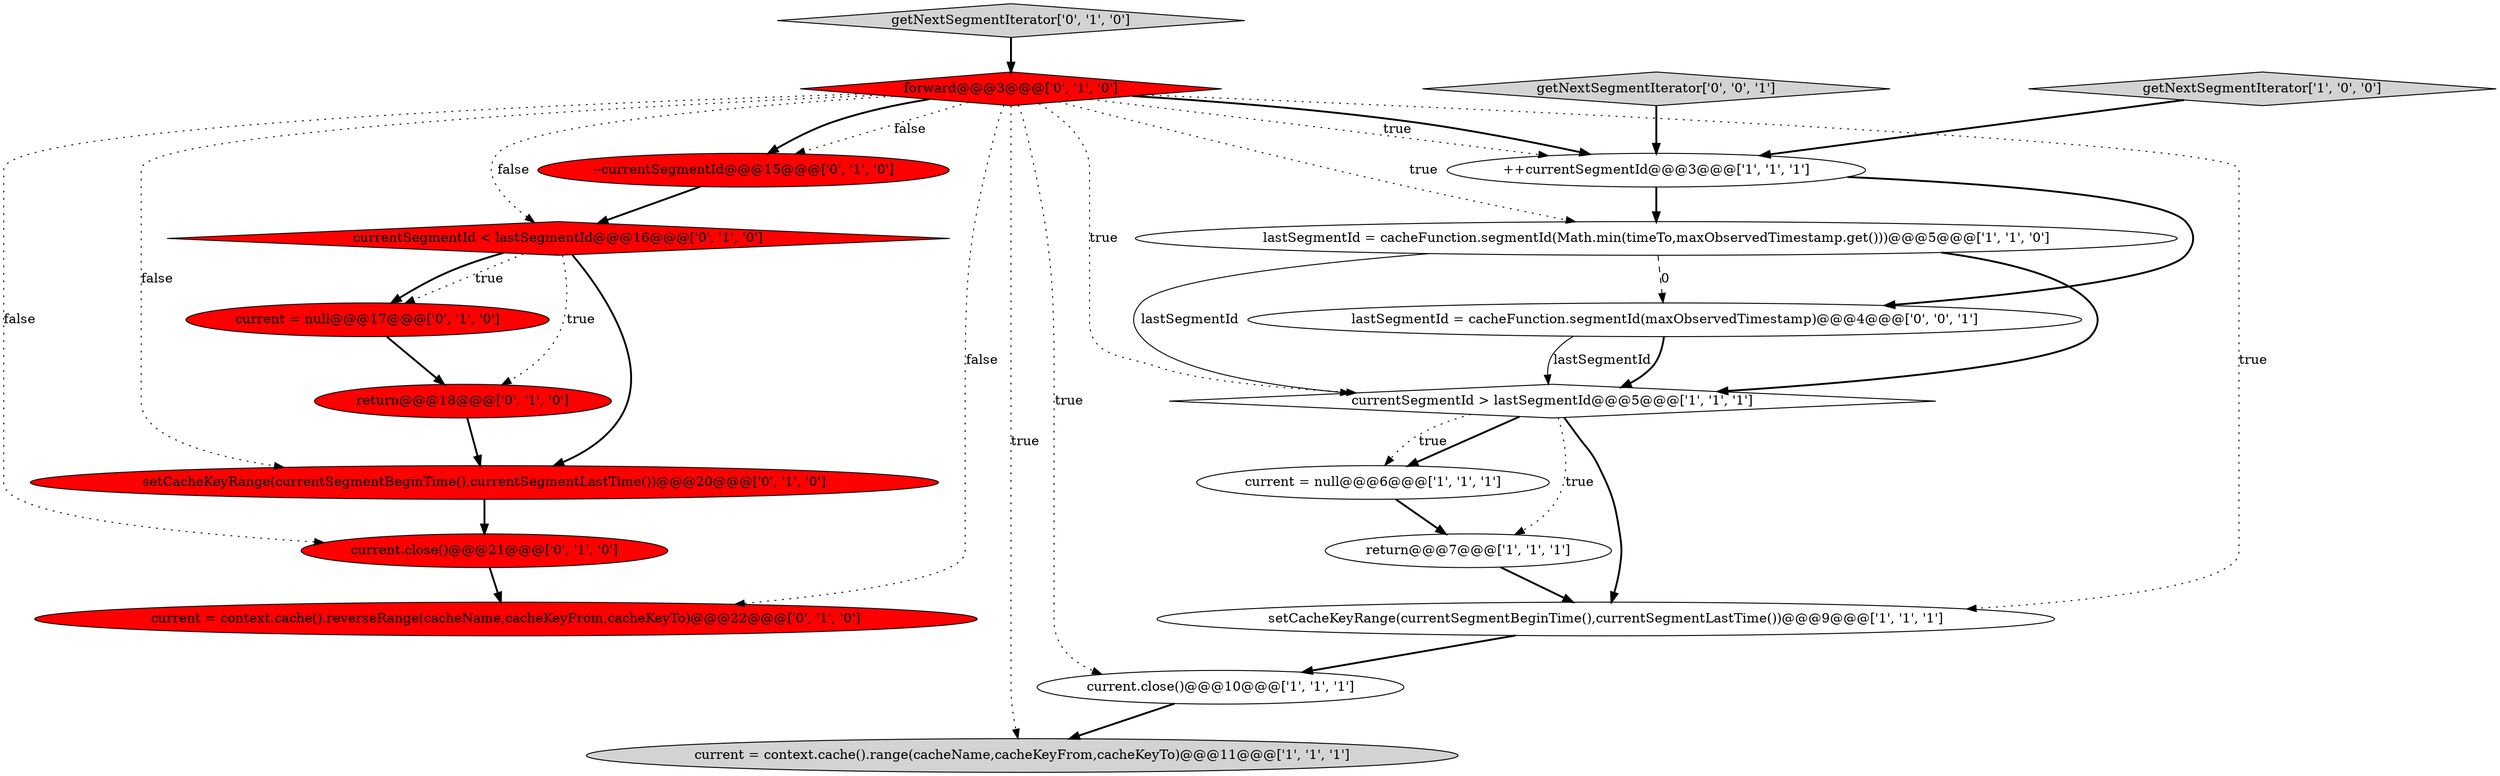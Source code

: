 digraph {
14 [style = filled, label = "current = null@@@17@@@['0', '1', '0']", fillcolor = red, shape = ellipse image = "AAA1AAABBB2BBB"];
2 [style = filled, label = "setCacheKeyRange(currentSegmentBeginTime(),currentSegmentLastTime())@@@9@@@['1', '1', '1']", fillcolor = white, shape = ellipse image = "AAA0AAABBB1BBB"];
18 [style = filled, label = "lastSegmentId = cacheFunction.segmentId(maxObservedTimestamp)@@@4@@@['0', '0', '1']", fillcolor = white, shape = ellipse image = "AAA0AAABBB3BBB"];
12 [style = filled, label = "setCacheKeyRange(currentSegmentBeginTime(),currentSegmentLastTime())@@@20@@@['0', '1', '0']", fillcolor = red, shape = ellipse image = "AAA1AAABBB2BBB"];
3 [style = filled, label = "current = null@@@6@@@['1', '1', '1']", fillcolor = white, shape = ellipse image = "AAA0AAABBB1BBB"];
8 [style = filled, label = "currentSegmentId > lastSegmentId@@@5@@@['1', '1', '1']", fillcolor = white, shape = diamond image = "AAA0AAABBB1BBB"];
7 [style = filled, label = "current = context.cache().range(cacheName,cacheKeyFrom,cacheKeyTo)@@@11@@@['1', '1', '1']", fillcolor = lightgray, shape = ellipse image = "AAA0AAABBB1BBB"];
10 [style = filled, label = "return@@@18@@@['0', '1', '0']", fillcolor = red, shape = ellipse image = "AAA1AAABBB2BBB"];
4 [style = filled, label = "return@@@7@@@['1', '1', '1']", fillcolor = white, shape = ellipse image = "AAA0AAABBB1BBB"];
15 [style = filled, label = "getNextSegmentIterator['0', '1', '0']", fillcolor = lightgray, shape = diamond image = "AAA0AAABBB2BBB"];
11 [style = filled, label = "--currentSegmentId@@@15@@@['0', '1', '0']", fillcolor = red, shape = ellipse image = "AAA1AAABBB2BBB"];
9 [style = filled, label = "forward@@@3@@@['0', '1', '0']", fillcolor = red, shape = diamond image = "AAA1AAABBB2BBB"];
13 [style = filled, label = "current.close()@@@21@@@['0', '1', '0']", fillcolor = red, shape = ellipse image = "AAA1AAABBB2BBB"];
19 [style = filled, label = "getNextSegmentIterator['0', '0', '1']", fillcolor = lightgray, shape = diamond image = "AAA0AAABBB3BBB"];
17 [style = filled, label = "current = context.cache().reverseRange(cacheName,cacheKeyFrom,cacheKeyTo)@@@22@@@['0', '1', '0']", fillcolor = red, shape = ellipse image = "AAA1AAABBB2BBB"];
16 [style = filled, label = "currentSegmentId < lastSegmentId@@@16@@@['0', '1', '0']", fillcolor = red, shape = diamond image = "AAA1AAABBB2BBB"];
0 [style = filled, label = "++currentSegmentId@@@3@@@['1', '1', '1']", fillcolor = white, shape = ellipse image = "AAA0AAABBB1BBB"];
5 [style = filled, label = "current.close()@@@10@@@['1', '1', '1']", fillcolor = white, shape = ellipse image = "AAA0AAABBB1BBB"];
6 [style = filled, label = "getNextSegmentIterator['1', '0', '0']", fillcolor = lightgray, shape = diamond image = "AAA0AAABBB1BBB"];
1 [style = filled, label = "lastSegmentId = cacheFunction.segmentId(Math.min(timeTo,maxObservedTimestamp.get()))@@@5@@@['1', '1', '0']", fillcolor = white, shape = ellipse image = "AAA0AAABBB1BBB"];
11->16 [style = bold, label=""];
9->0 [style = dotted, label="true"];
1->8 [style = bold, label=""];
9->0 [style = bold, label=""];
9->11 [style = bold, label=""];
8->3 [style = bold, label=""];
9->17 [style = dotted, label="false"];
14->10 [style = bold, label=""];
6->0 [style = bold, label=""];
1->18 [style = dashed, label="0"];
4->2 [style = bold, label=""];
9->13 [style = dotted, label="false"];
9->16 [style = dotted, label="false"];
3->4 [style = bold, label=""];
16->10 [style = dotted, label="true"];
8->4 [style = dotted, label="true"];
8->3 [style = dotted, label="true"];
9->11 [style = dotted, label="false"];
9->12 [style = dotted, label="false"];
19->0 [style = bold, label=""];
9->8 [style = dotted, label="true"];
12->13 [style = bold, label=""];
13->17 [style = bold, label=""];
8->2 [style = bold, label=""];
10->12 [style = bold, label=""];
15->9 [style = bold, label=""];
0->1 [style = bold, label=""];
9->2 [style = dotted, label="true"];
16->14 [style = dotted, label="true"];
9->1 [style = dotted, label="true"];
18->8 [style = solid, label="lastSegmentId"];
5->7 [style = bold, label=""];
16->14 [style = bold, label=""];
0->18 [style = bold, label=""];
1->8 [style = solid, label="lastSegmentId"];
18->8 [style = bold, label=""];
9->7 [style = dotted, label="true"];
16->12 [style = bold, label=""];
2->5 [style = bold, label=""];
9->5 [style = dotted, label="true"];
}

